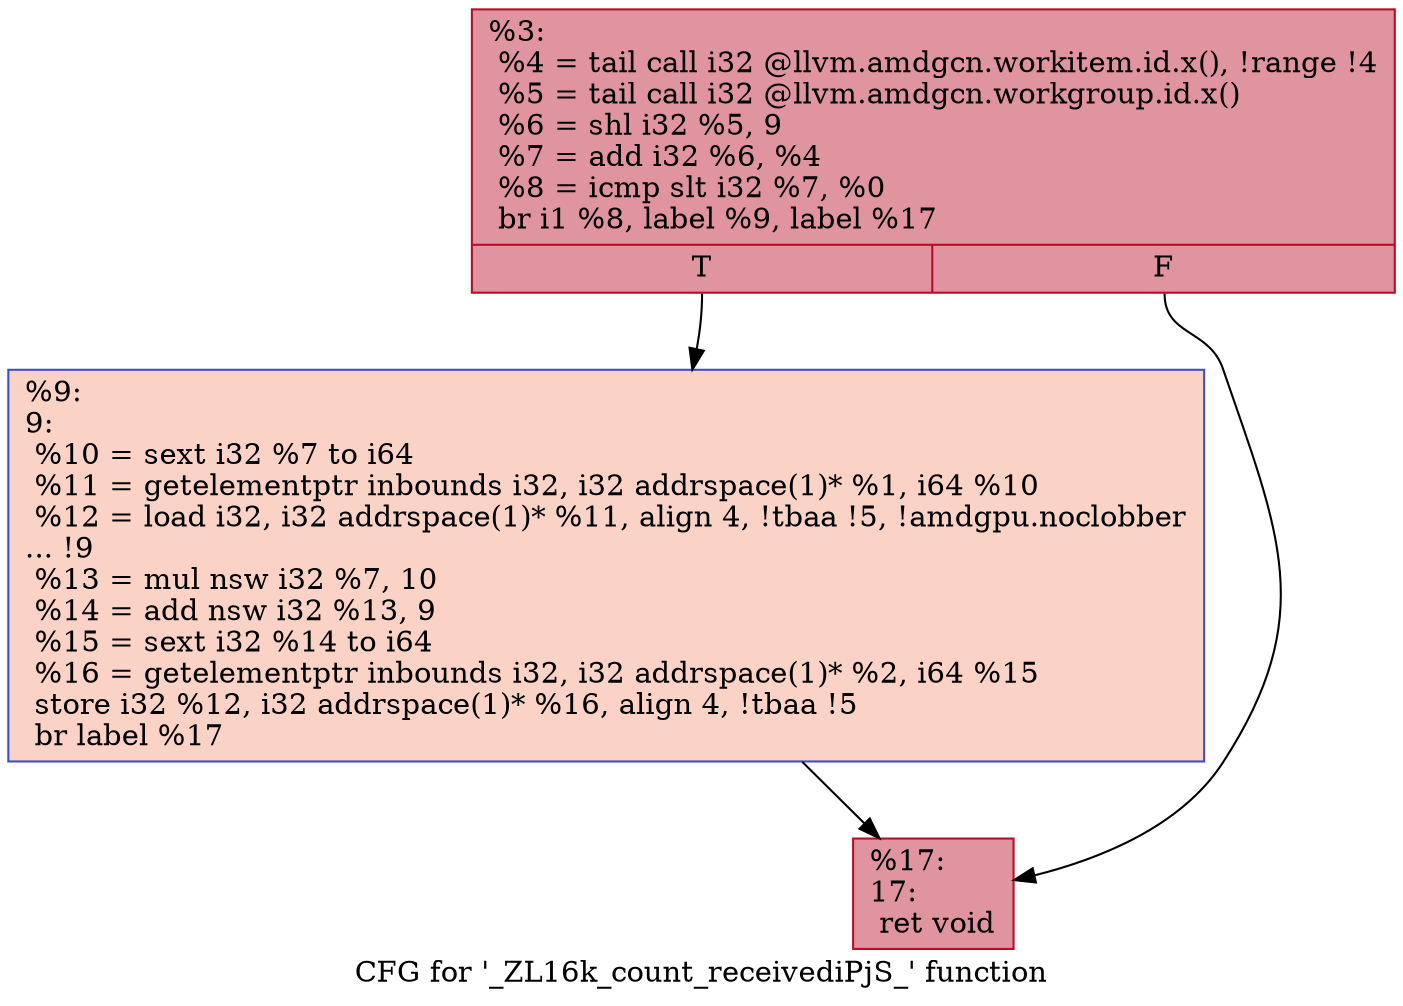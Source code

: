 digraph "CFG for '_ZL16k_count_receivediPjS_' function" {
	label="CFG for '_ZL16k_count_receivediPjS_' function";

	Node0x5750010 [shape=record,color="#b70d28ff", style=filled, fillcolor="#b70d2870",label="{%3:\l  %4 = tail call i32 @llvm.amdgcn.workitem.id.x(), !range !4\l  %5 = tail call i32 @llvm.amdgcn.workgroup.id.x()\l  %6 = shl i32 %5, 9\l  %7 = add i32 %6, %4\l  %8 = icmp slt i32 %7, %0\l  br i1 %8, label %9, label %17\l|{<s0>T|<s1>F}}"];
	Node0x5750010:s0 -> Node0x5750d70;
	Node0x5750010:s1 -> Node0x57517f0;
	Node0x5750d70 [shape=record,color="#3d50c3ff", style=filled, fillcolor="#f59c7d70",label="{%9:\l9:                                                \l  %10 = sext i32 %7 to i64\l  %11 = getelementptr inbounds i32, i32 addrspace(1)* %1, i64 %10\l  %12 = load i32, i32 addrspace(1)* %11, align 4, !tbaa !5, !amdgpu.noclobber\l... !9\l  %13 = mul nsw i32 %7, 10\l  %14 = add nsw i32 %13, 9\l  %15 = sext i32 %14 to i64\l  %16 = getelementptr inbounds i32, i32 addrspace(1)* %2, i64 %15\l  store i32 %12, i32 addrspace(1)* %16, align 4, !tbaa !5\l  br label %17\l}"];
	Node0x5750d70 -> Node0x57517f0;
	Node0x57517f0 [shape=record,color="#b70d28ff", style=filled, fillcolor="#b70d2870",label="{%17:\l17:                                               \l  ret void\l}"];
}

